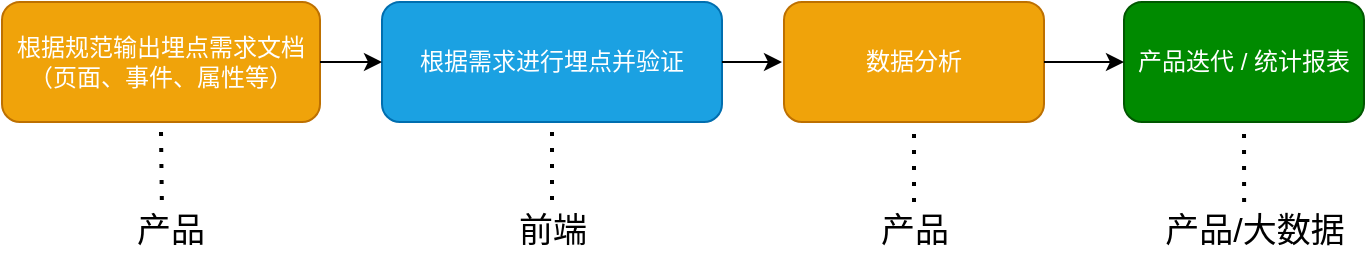 <mxfile version="16.2.1" type="github">
  <diagram id="2sQ9b6AmxNp4i2SLbhfr" name="Page-1">
    <mxGraphModel dx="1298" dy="834" grid="0" gridSize="10" guides="1" tooltips="1" connect="1" arrows="1" fold="1" page="1" pageScale="1" pageWidth="1169" pageHeight="827" math="0" shadow="0">
      <root>
        <mxCell id="0" />
        <mxCell id="1" parent="0" />
        <mxCell id="upepo9zNj4VMKbgMpXwf-1" value="根据规范输出埋点需求文档&lt;br&gt;（页面、事件、属性等）" style="rounded=1;whiteSpace=wrap;html=1;fillColor=#f0a30a;fontColor=#FFFFFF;strokeColor=#BD7000;" vertex="1" parent="1">
          <mxGeometry x="227" y="280" width="159" height="60" as="geometry" />
        </mxCell>
        <mxCell id="upepo9zNj4VMKbgMpXwf-2" value="根据需求进行埋点并验证" style="rounded=1;whiteSpace=wrap;html=1;fillColor=#1ba1e2;fontColor=#ffffff;strokeColor=#006EAF;" vertex="1" parent="1">
          <mxGeometry x="417" y="280" width="170" height="60" as="geometry" />
        </mxCell>
        <mxCell id="upepo9zNj4VMKbgMpXwf-4" value="数据分析" style="rounded=1;whiteSpace=wrap;html=1;fillColor=#f0a30a;fontColor=#FFFFFF;strokeColor=#BD7000;" vertex="1" parent="1">
          <mxGeometry x="618" y="280" width="130" height="60" as="geometry" />
        </mxCell>
        <mxCell id="upepo9zNj4VMKbgMpXwf-5" value="" style="endArrow=classic;html=1;rounded=0;exitX=1;exitY=0.5;exitDx=0;exitDy=0;" edge="1" parent="1" source="upepo9zNj4VMKbgMpXwf-1">
          <mxGeometry width="50" height="50" relative="1" as="geometry">
            <mxPoint x="387" y="360" as="sourcePoint" />
            <mxPoint x="417" y="310" as="targetPoint" />
          </mxGeometry>
        </mxCell>
        <mxCell id="upepo9zNj4VMKbgMpXwf-6" value="" style="endArrow=classic;html=1;rounded=0;exitX=1;exitY=0.5;exitDx=0;exitDy=0;entryX=0;entryY=0.5;entryDx=0;entryDy=0;" edge="1" parent="1" source="upepo9zNj4VMKbgMpXwf-2">
          <mxGeometry width="50" height="50" relative="1" as="geometry">
            <mxPoint x="647" y="400" as="sourcePoint" />
            <mxPoint x="617" y="310" as="targetPoint" />
          </mxGeometry>
        </mxCell>
        <mxCell id="upepo9zNj4VMKbgMpXwf-8" value="产品迭代 / 统计报表" style="rounded=1;whiteSpace=wrap;html=1;fillColor=#008a00;strokeColor=#005700;fontColor=#ffffff;" vertex="1" parent="1">
          <mxGeometry x="788" y="280" width="120" height="60" as="geometry" />
        </mxCell>
        <mxCell id="upepo9zNj4VMKbgMpXwf-9" value="" style="endArrow=classic;html=1;rounded=0;exitX=1;exitY=0.5;exitDx=0;exitDy=0;entryX=0;entryY=0.5;entryDx=0;entryDy=0;" edge="1" parent="1" source="upepo9zNj4VMKbgMpXwf-4" target="upepo9zNj4VMKbgMpXwf-8">
          <mxGeometry width="50" height="50" relative="1" as="geometry">
            <mxPoint x="778" y="410" as="sourcePoint" />
            <mxPoint x="828" y="360" as="targetPoint" />
          </mxGeometry>
        </mxCell>
        <mxCell id="upepo9zNj4VMKbgMpXwf-11" value="产品" style="text;html=1;align=center;verticalAlign=middle;resizable=0;points=[];autosize=1;strokeColor=none;fillColor=none;fontSize=17;" vertex="1" parent="1">
          <mxGeometry x="286" y="380" width="50" height="30" as="geometry" />
        </mxCell>
        <mxCell id="upepo9zNj4VMKbgMpXwf-12" value="前端" style="text;html=1;align=center;verticalAlign=middle;resizable=0;points=[];autosize=1;strokeColor=none;fillColor=none;fontSize=17;" vertex="1" parent="1">
          <mxGeometry x="477" y="380" width="50" height="30" as="geometry" />
        </mxCell>
        <mxCell id="upepo9zNj4VMKbgMpXwf-14" value="产品" style="text;html=1;align=center;verticalAlign=middle;resizable=0;points=[];autosize=1;strokeColor=none;fillColor=none;fontSize=17;" vertex="1" parent="1">
          <mxGeometry x="658" y="380" width="50" height="30" as="geometry" />
        </mxCell>
        <mxCell id="upepo9zNj4VMKbgMpXwf-18" value="产品/大数据" style="text;html=1;align=center;verticalAlign=middle;resizable=0;points=[];autosize=1;strokeColor=none;fillColor=none;fontSize=17;" vertex="1" parent="1">
          <mxGeometry x="798" y="380" width="110" height="30" as="geometry" />
        </mxCell>
        <mxCell id="upepo9zNj4VMKbgMpXwf-21" value="" style="endArrow=none;dashed=1;html=1;dashPattern=1 3;strokeWidth=2;rounded=0;fontSize=17;exitX=0.5;exitY=1;exitDx=0;exitDy=0;" edge="1" parent="1">
          <mxGeometry width="50" height="50" relative="1" as="geometry">
            <mxPoint x="306.5" y="345" as="sourcePoint" />
            <mxPoint x="307" y="385" as="targetPoint" />
          </mxGeometry>
        </mxCell>
        <mxCell id="upepo9zNj4VMKbgMpXwf-23" value="" style="endArrow=none;dashed=1;html=1;dashPattern=1 3;strokeWidth=2;rounded=0;fontSize=17;entryX=0.5;entryY=1;entryDx=0;entryDy=0;exitX=0.5;exitY=-0.033;exitDx=0;exitDy=0;exitPerimeter=0;" edge="1" parent="1" source="upepo9zNj4VMKbgMpXwf-12" target="upepo9zNj4VMKbgMpXwf-2">
          <mxGeometry width="50" height="50" relative="1" as="geometry">
            <mxPoint x="477" y="390" as="sourcePoint" />
            <mxPoint x="527" y="340" as="targetPoint" />
          </mxGeometry>
        </mxCell>
        <mxCell id="upepo9zNj4VMKbgMpXwf-25" value="" style="endArrow=none;dashed=1;html=1;dashPattern=1 3;strokeWidth=2;rounded=0;fontSize=17;entryX=0.5;entryY=1;entryDx=0;entryDy=0;" edge="1" parent="1" source="upepo9zNj4VMKbgMpXwf-14" target="upepo9zNj4VMKbgMpXwf-4">
          <mxGeometry width="50" height="50" relative="1" as="geometry">
            <mxPoint x="658" y="390" as="sourcePoint" />
            <mxPoint x="708" y="340" as="targetPoint" />
          </mxGeometry>
        </mxCell>
        <mxCell id="upepo9zNj4VMKbgMpXwf-26" value="" style="endArrow=none;dashed=1;html=1;dashPattern=1 3;strokeWidth=2;rounded=0;fontSize=17;entryX=0.5;entryY=1;entryDx=0;entryDy=0;exitX=0.455;exitY=0;exitDx=0;exitDy=0;exitPerimeter=0;" edge="1" parent="1" source="upepo9zNj4VMKbgMpXwf-18" target="upepo9zNj4VMKbgMpXwf-8">
          <mxGeometry width="50" height="50" relative="1" as="geometry">
            <mxPoint x="828" y="390" as="sourcePoint" />
            <mxPoint x="878" y="340" as="targetPoint" />
          </mxGeometry>
        </mxCell>
      </root>
    </mxGraphModel>
  </diagram>
</mxfile>
